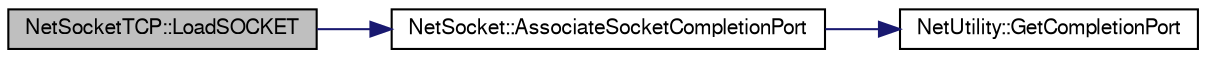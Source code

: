 digraph G
{
  edge [fontname="FreeSans",fontsize="10",labelfontname="FreeSans",labelfontsize="10"];
  node [fontname="FreeSans",fontsize="10",shape=record];
  rankdir=LR;
  Node1 [label="NetSocketTCP::LoadSOCKET",height=0.2,width=0.4,color="black", fillcolor="grey75", style="filled" fontcolor="black"];
  Node1 -> Node2 [color="midnightblue",fontsize="10",style="solid",fontname="FreeSans"];
  Node2 [label="NetSocket::AssociateSocketCompletionPort",height=0.2,width=0.4,color="black", fillcolor="white", style="filled",URL="$class_net_socket.html#a8125ede0b5f9024dff41e21fae9ec3a1"];
  Node2 -> Node3 [color="midnightblue",fontsize="10",style="solid",fontname="FreeSans"];
  Node3 [label="NetUtility::GetCompletionPort",height=0.2,width=0.4,color="black", fillcolor="white", style="filled",URL="$class_net_utility.html#a51f83ad0cadb38a5eeb67c4bb18a7bbb"];
}
